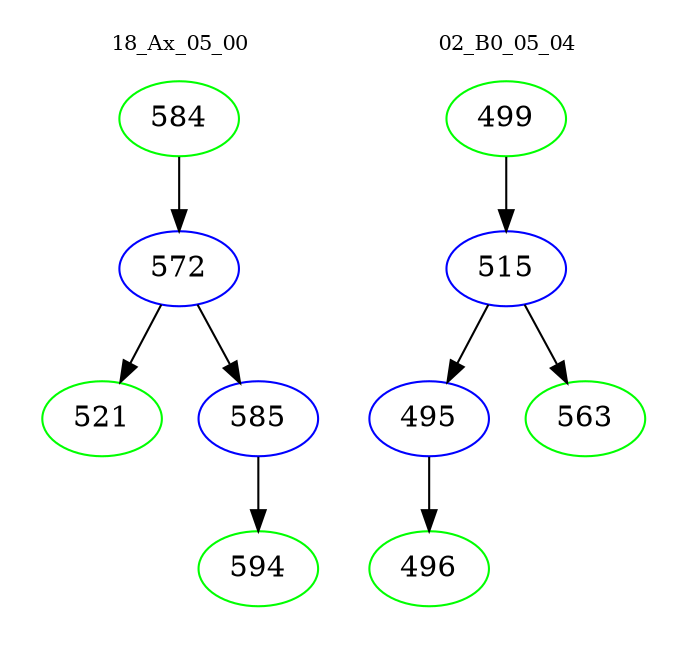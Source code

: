 digraph{
subgraph cluster_0 {
color = white
label = "18_Ax_05_00";
fontsize=10;
T0_584 [label="584", color="green"]
T0_584 -> T0_572 [color="black"]
T0_572 [label="572", color="blue"]
T0_572 -> T0_521 [color="black"]
T0_521 [label="521", color="green"]
T0_572 -> T0_585 [color="black"]
T0_585 [label="585", color="blue"]
T0_585 -> T0_594 [color="black"]
T0_594 [label="594", color="green"]
}
subgraph cluster_1 {
color = white
label = "02_B0_05_04";
fontsize=10;
T1_499 [label="499", color="green"]
T1_499 -> T1_515 [color="black"]
T1_515 [label="515", color="blue"]
T1_515 -> T1_495 [color="black"]
T1_495 [label="495", color="blue"]
T1_495 -> T1_496 [color="black"]
T1_496 [label="496", color="green"]
T1_515 -> T1_563 [color="black"]
T1_563 [label="563", color="green"]
}
}
